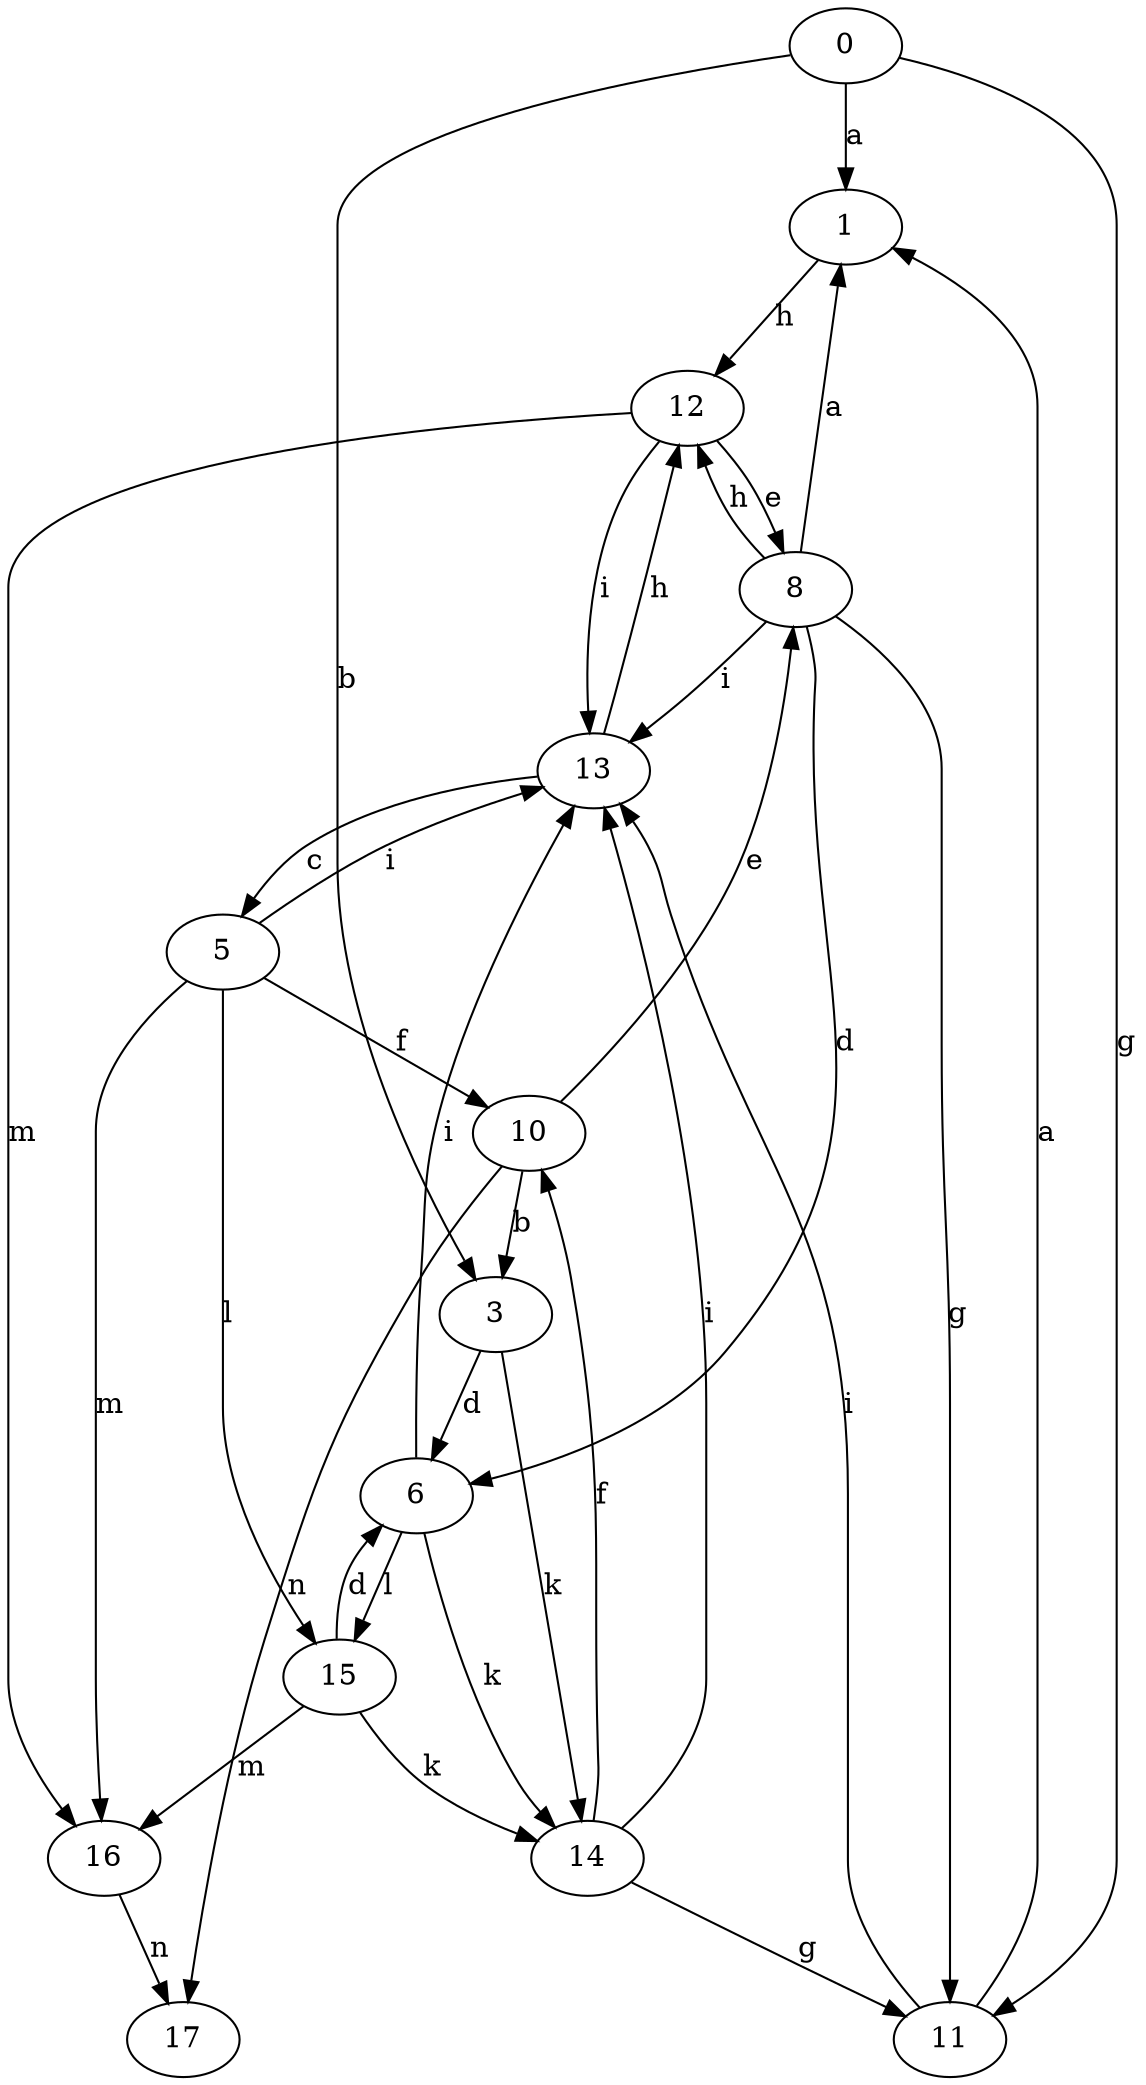 strict digraph  {
1;
3;
5;
6;
8;
10;
11;
12;
13;
0;
14;
15;
16;
17;
1 -> 12  [label=h];
3 -> 6  [label=d];
3 -> 14  [label=k];
5 -> 10  [label=f];
5 -> 13  [label=i];
5 -> 15  [label=l];
5 -> 16  [label=m];
6 -> 13  [label=i];
6 -> 14  [label=k];
6 -> 15  [label=l];
8 -> 1  [label=a];
8 -> 6  [label=d];
8 -> 11  [label=g];
8 -> 12  [label=h];
8 -> 13  [label=i];
10 -> 3  [label=b];
10 -> 8  [label=e];
10 -> 17  [label=n];
11 -> 1  [label=a];
11 -> 13  [label=i];
12 -> 8  [label=e];
12 -> 13  [label=i];
12 -> 16  [label=m];
13 -> 5  [label=c];
13 -> 12  [label=h];
0 -> 1  [label=a];
0 -> 3  [label=b];
0 -> 11  [label=g];
14 -> 10  [label=f];
14 -> 11  [label=g];
14 -> 13  [label=i];
15 -> 6  [label=d];
15 -> 14  [label=k];
15 -> 16  [label=m];
16 -> 17  [label=n];
}

